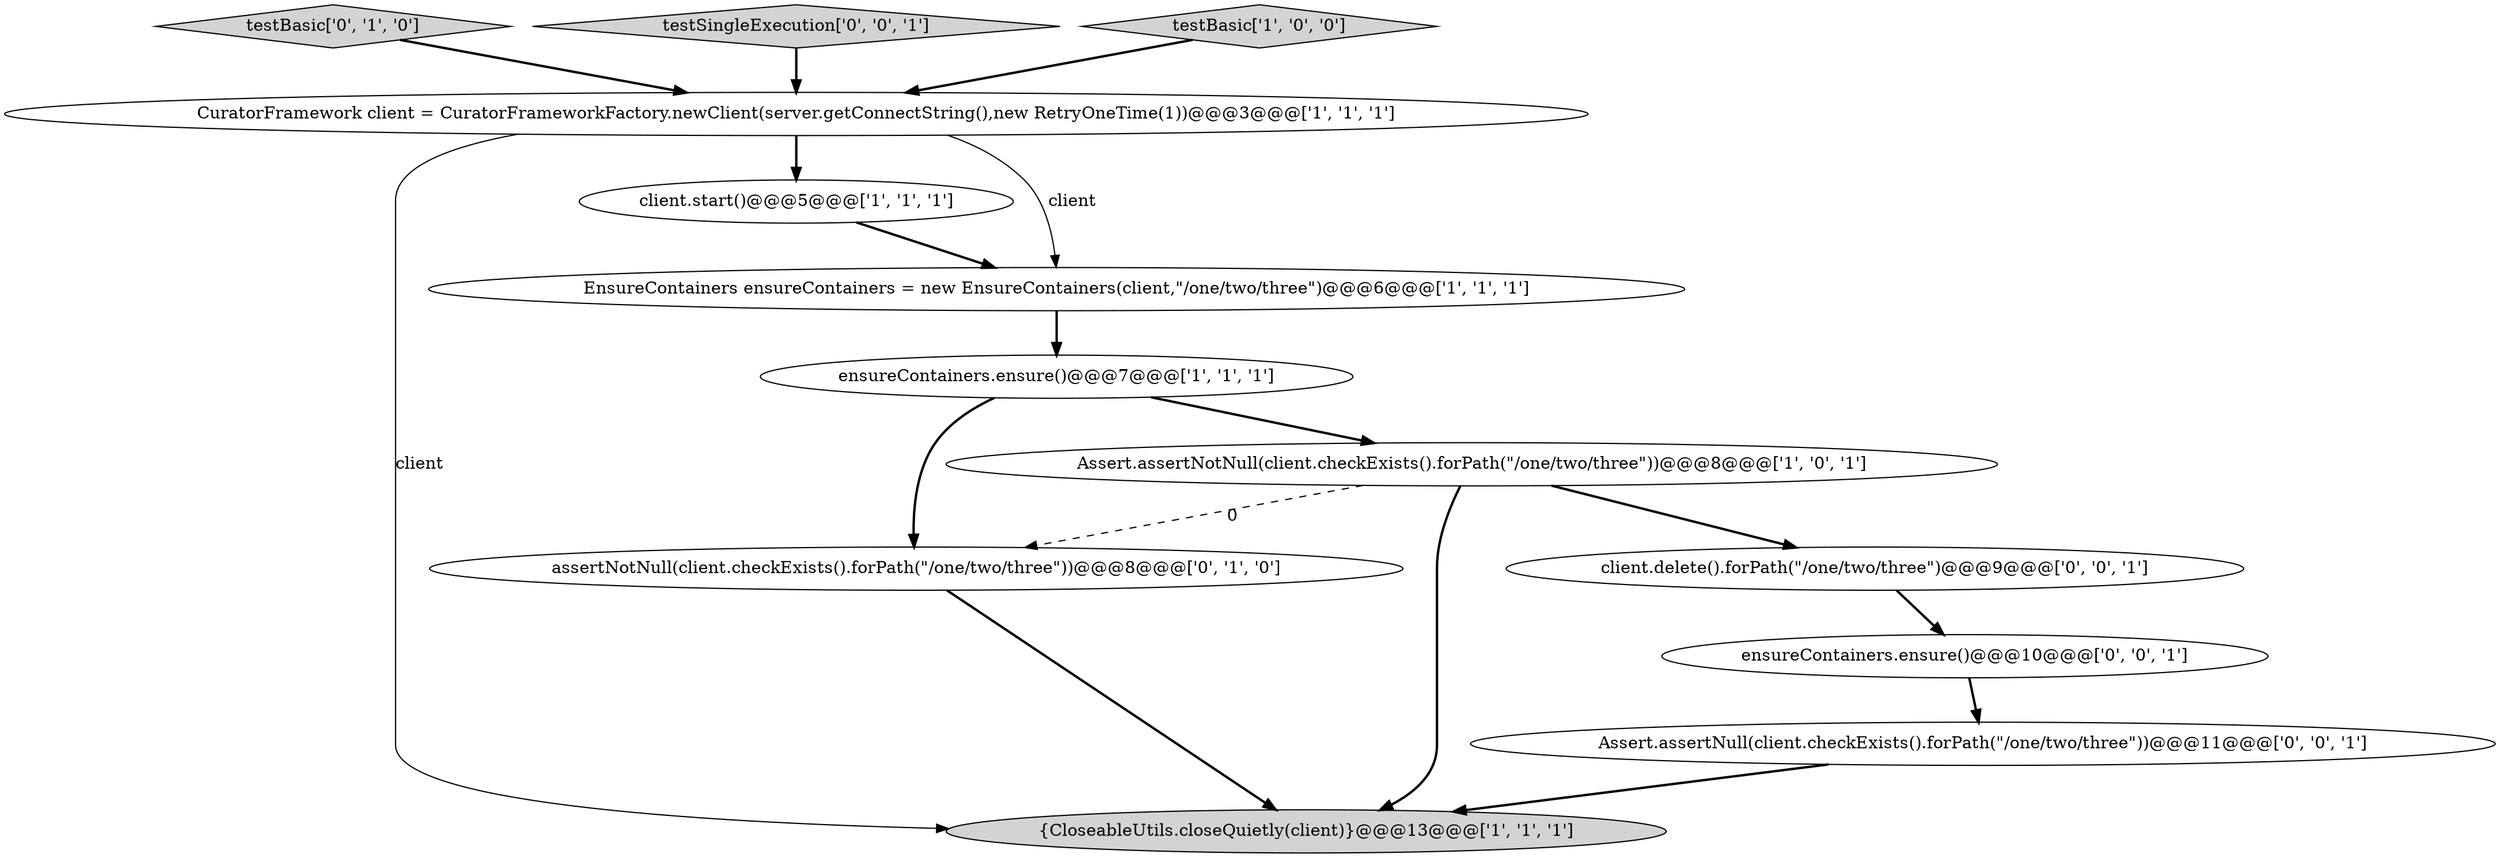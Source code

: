 digraph {
2 [style = filled, label = "ensureContainers.ensure()@@@7@@@['1', '1', '1']", fillcolor = white, shape = ellipse image = "AAA0AAABBB1BBB"];
7 [style = filled, label = "testBasic['0', '1', '0']", fillcolor = lightgray, shape = diamond image = "AAA0AAABBB2BBB"];
6 [style = filled, label = "{CloseableUtils.closeQuietly(client)}@@@13@@@['1', '1', '1']", fillcolor = lightgray, shape = ellipse image = "AAA0AAABBB1BBB"];
8 [style = filled, label = "assertNotNull(client.checkExists().forPath(\"/one/two/three\"))@@@8@@@['0', '1', '0']", fillcolor = white, shape = ellipse image = "AAA1AAABBB2BBB"];
11 [style = filled, label = "client.delete().forPath(\"/one/two/three\")@@@9@@@['0', '0', '1']", fillcolor = white, shape = ellipse image = "AAA0AAABBB3BBB"];
0 [style = filled, label = "client.start()@@@5@@@['1', '1', '1']", fillcolor = white, shape = ellipse image = "AAA0AAABBB1BBB"];
1 [style = filled, label = "EnsureContainers ensureContainers = new EnsureContainers(client,\"/one/two/three\")@@@6@@@['1', '1', '1']", fillcolor = white, shape = ellipse image = "AAA0AAABBB1BBB"];
5 [style = filled, label = "Assert.assertNotNull(client.checkExists().forPath(\"/one/two/three\"))@@@8@@@['1', '0', '1']", fillcolor = white, shape = ellipse image = "AAA0AAABBB1BBB"];
10 [style = filled, label = "testSingleExecution['0', '0', '1']", fillcolor = lightgray, shape = diamond image = "AAA0AAABBB3BBB"];
4 [style = filled, label = "CuratorFramework client = CuratorFrameworkFactory.newClient(server.getConnectString(),new RetryOneTime(1))@@@3@@@['1', '1', '1']", fillcolor = white, shape = ellipse image = "AAA0AAABBB1BBB"];
12 [style = filled, label = "Assert.assertNull(client.checkExists().forPath(\"/one/two/three\"))@@@11@@@['0', '0', '1']", fillcolor = white, shape = ellipse image = "AAA0AAABBB3BBB"];
9 [style = filled, label = "ensureContainers.ensure()@@@10@@@['0', '0', '1']", fillcolor = white, shape = ellipse image = "AAA0AAABBB3BBB"];
3 [style = filled, label = "testBasic['1', '0', '0']", fillcolor = lightgray, shape = diamond image = "AAA0AAABBB1BBB"];
5->8 [style = dashed, label="0"];
11->9 [style = bold, label=""];
9->12 [style = bold, label=""];
4->6 [style = solid, label="client"];
5->11 [style = bold, label=""];
8->6 [style = bold, label=""];
7->4 [style = bold, label=""];
5->6 [style = bold, label=""];
10->4 [style = bold, label=""];
4->1 [style = solid, label="client"];
1->2 [style = bold, label=""];
3->4 [style = bold, label=""];
0->1 [style = bold, label=""];
4->0 [style = bold, label=""];
12->6 [style = bold, label=""];
2->8 [style = bold, label=""];
2->5 [style = bold, label=""];
}
